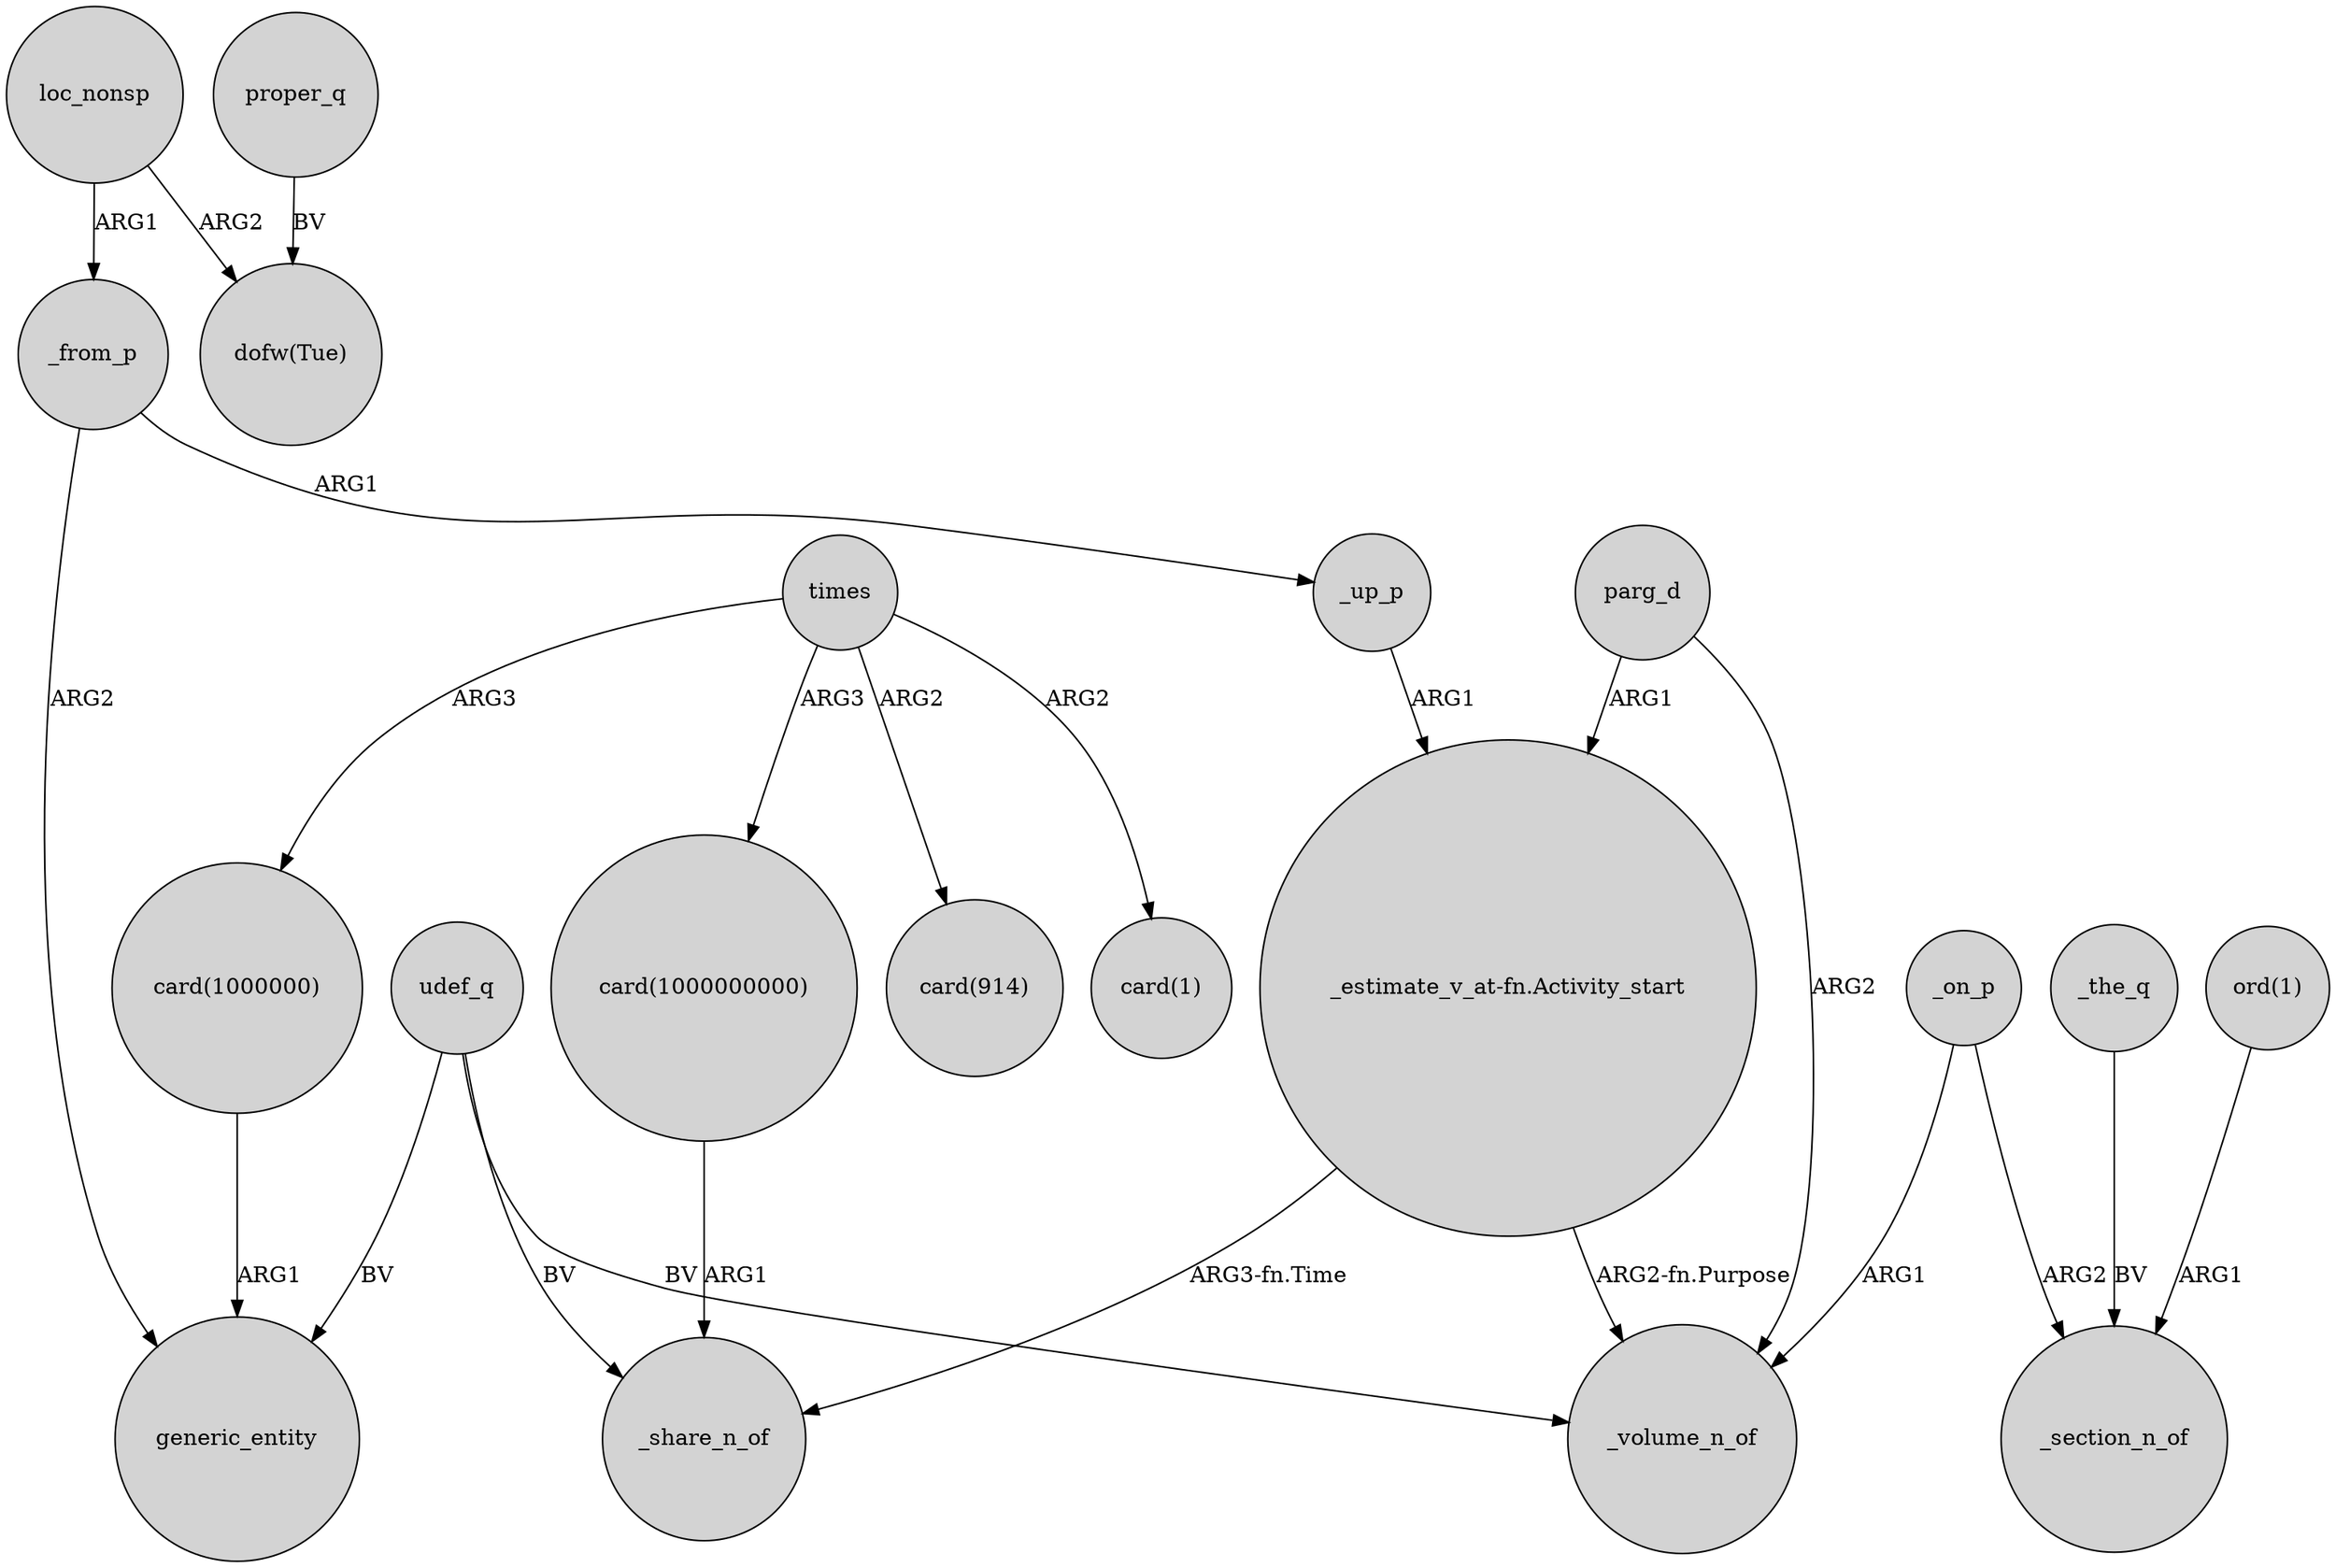 digraph {
	node [shape=circle style=filled]
	loc_nonsp -> _from_p [label=ARG1]
	_from_p -> generic_entity [label=ARG2]
	times -> "card(1000000)" [label=ARG3]
	"_estimate_v_at-fn.Activity_start" -> _share_n_of [label="ARG3-fn.Time"]
	times -> "card(1)" [label=ARG2]
	_the_q -> _section_n_of [label=BV]
	times -> "card(1000000000)" [label=ARG3]
	_up_p -> "_estimate_v_at-fn.Activity_start" [label=ARG1]
	udef_q -> _volume_n_of [label=BV]
	udef_q -> generic_entity [label=BV]
	"_estimate_v_at-fn.Activity_start" -> _volume_n_of [label="ARG2-fn.Purpose"]
	"card(1000000)" -> generic_entity [label=ARG1]
	"card(1000000000)" -> _share_n_of [label=ARG1]
	"ord(1)" -> _section_n_of [label=ARG1]
	udef_q -> _share_n_of [label=BV]
	_on_p -> _section_n_of [label=ARG2]
	proper_q -> "dofw(Tue)" [label=BV]
	loc_nonsp -> "dofw(Tue)" [label=ARG2]
	_from_p -> _up_p [label=ARG1]
	parg_d -> "_estimate_v_at-fn.Activity_start" [label=ARG1]
	parg_d -> _volume_n_of [label=ARG2]
	_on_p -> _volume_n_of [label=ARG1]
	times -> "card(914)" [label=ARG2]
}
